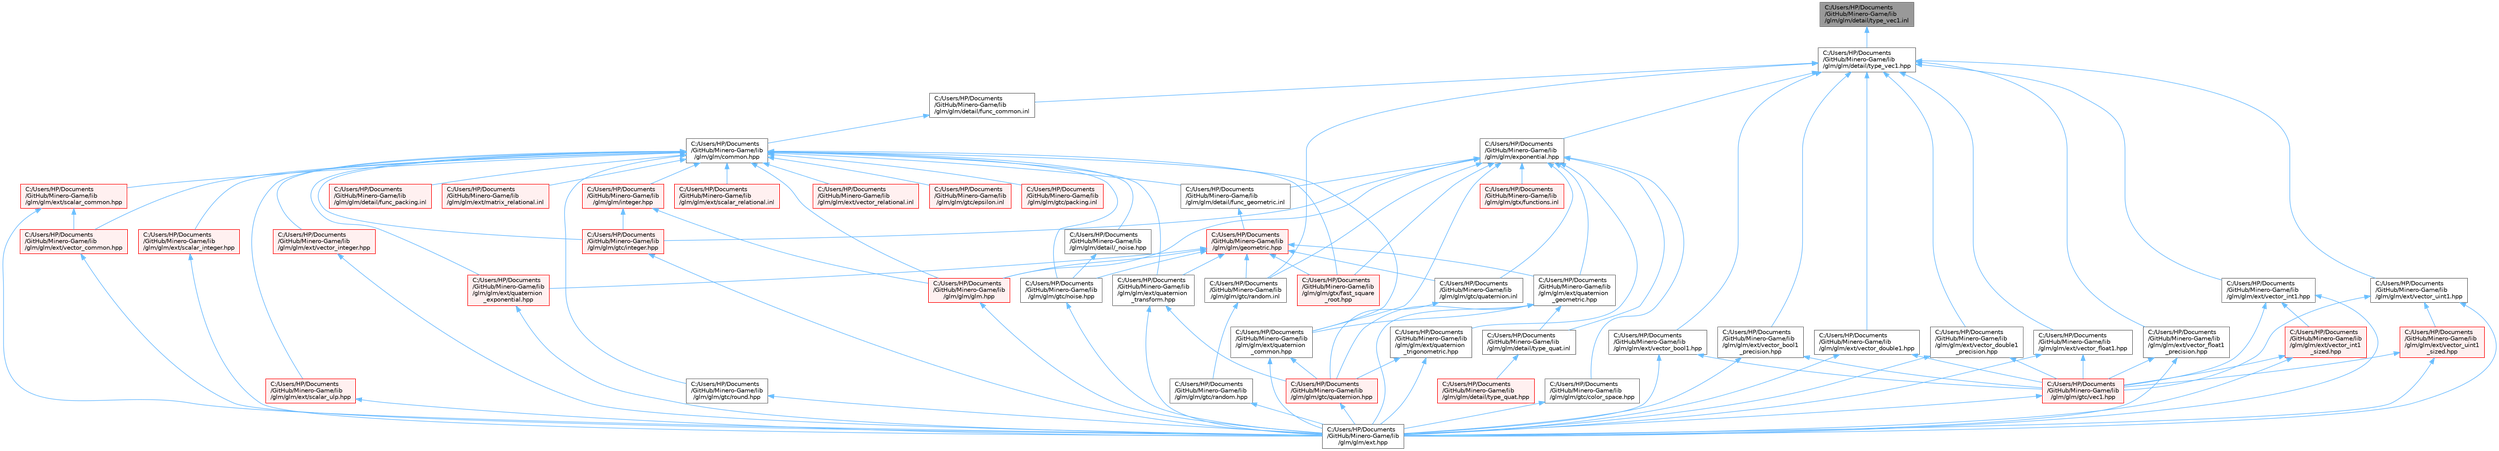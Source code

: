 digraph "C:/Users/HP/Documents/GitHub/Minero-Game/lib/glm/glm/detail/type_vec1.inl"
{
 // LATEX_PDF_SIZE
  bgcolor="transparent";
  edge [fontname=Helvetica,fontsize=10,labelfontname=Helvetica,labelfontsize=10];
  node [fontname=Helvetica,fontsize=10,shape=box,height=0.2,width=0.4];
  Node1 [id="Node000001",label="C:/Users/HP/Documents\l/GitHub/Minero-Game/lib\l/glm/glm/detail/type_vec1.inl",height=0.2,width=0.4,color="gray40", fillcolor="grey60", style="filled", fontcolor="black",tooltip=" "];
  Node1 -> Node2 [id="edge1_Node000001_Node000002",dir="back",color="steelblue1",style="solid",tooltip=" "];
  Node2 [id="Node000002",label="C:/Users/HP/Documents\l/GitHub/Minero-Game/lib\l/glm/glm/detail/type_vec1.hpp",height=0.2,width=0.4,color="grey40", fillcolor="white", style="filled",URL="$lib_2glm_2glm_2detail_2type__vec1_8hpp.html",tooltip=" "];
  Node2 -> Node3 [id="edge2_Node000002_Node000003",dir="back",color="steelblue1",style="solid",tooltip=" "];
  Node3 [id="Node000003",label="C:/Users/HP/Documents\l/GitHub/Minero-Game/lib\l/glm/glm/detail/func_common.inl",height=0.2,width=0.4,color="grey40", fillcolor="white", style="filled",URL="$lib_2glm_2glm_2detail_2func__common_8inl.html",tooltip=" "];
  Node3 -> Node4 [id="edge3_Node000003_Node000004",dir="back",color="steelblue1",style="solid",tooltip=" "];
  Node4 [id="Node000004",label="C:/Users/HP/Documents\l/GitHub/Minero-Game/lib\l/glm/glm/common.hpp",height=0.2,width=0.4,color="grey40", fillcolor="white", style="filled",URL="$lib_2glm_2glm_2common_8hpp.html",tooltip=" "];
  Node4 -> Node5 [id="edge4_Node000004_Node000005",dir="back",color="steelblue1",style="solid",tooltip=" "];
  Node5 [id="Node000005",label="C:/Users/HP/Documents\l/GitHub/Minero-Game/lib\l/glm/glm/detail/_noise.hpp",height=0.2,width=0.4,color="grey40", fillcolor="white", style="filled",URL="$lib_2glm_2glm_2detail_2__noise_8hpp.html",tooltip=" "];
  Node5 -> Node6 [id="edge5_Node000005_Node000006",dir="back",color="steelblue1",style="solid",tooltip=" "];
  Node6 [id="Node000006",label="C:/Users/HP/Documents\l/GitHub/Minero-Game/lib\l/glm/glm/gtc/noise.hpp",height=0.2,width=0.4,color="grey40", fillcolor="white", style="filled",URL="$lib_2glm_2glm_2gtc_2noise_8hpp.html",tooltip=" "];
  Node6 -> Node7 [id="edge6_Node000006_Node000007",dir="back",color="steelblue1",style="solid",tooltip=" "];
  Node7 [id="Node000007",label="C:/Users/HP/Documents\l/GitHub/Minero-Game/lib\l/glm/glm/ext.hpp",height=0.2,width=0.4,color="grey40", fillcolor="white", style="filled",URL="$lib_2glm_2glm_2ext_8hpp.html",tooltip=" "];
  Node4 -> Node8 [id="edge7_Node000004_Node000008",dir="back",color="steelblue1",style="solid",tooltip=" "];
  Node8 [id="Node000008",label="C:/Users/HP/Documents\l/GitHub/Minero-Game/lib\l/glm/glm/detail/func_geometric.inl",height=0.2,width=0.4,color="grey40", fillcolor="white", style="filled",URL="$lib_2glm_2glm_2detail_2func__geometric_8inl.html",tooltip=" "];
  Node8 -> Node9 [id="edge8_Node000008_Node000009",dir="back",color="steelblue1",style="solid",tooltip=" "];
  Node9 [id="Node000009",label="C:/Users/HP/Documents\l/GitHub/Minero-Game/lib\l/glm/glm/geometric.hpp",height=0.2,width=0.4,color="red", fillcolor="#FFF0F0", style="filled",URL="$lib_2glm_2glm_2geometric_8hpp.html",tooltip=" "];
  Node9 -> Node127 [id="edge9_Node000009_Node000127",dir="back",color="steelblue1",style="solid",tooltip=" "];
  Node127 [id="Node000127",label="C:/Users/HP/Documents\l/GitHub/Minero-Game/lib\l/glm/glm/ext/quaternion\l_exponential.hpp",height=0.2,width=0.4,color="red", fillcolor="#FFF0F0", style="filled",URL="$lib_2glm_2glm_2ext_2quaternion__exponential_8hpp.html",tooltip=" "];
  Node127 -> Node7 [id="edge10_Node000127_Node000007",dir="back",color="steelblue1",style="solid",tooltip=" "];
  Node9 -> Node128 [id="edge11_Node000009_Node000128",dir="back",color="steelblue1",style="solid",tooltip=" "];
  Node128 [id="Node000128",label="C:/Users/HP/Documents\l/GitHub/Minero-Game/lib\l/glm/glm/ext/quaternion\l_geometric.hpp",height=0.2,width=0.4,color="grey40", fillcolor="white", style="filled",URL="$lib_2glm_2glm_2ext_2quaternion__geometric_8hpp.html",tooltip=" "];
  Node128 -> Node129 [id="edge12_Node000128_Node000129",dir="back",color="steelblue1",style="solid",tooltip=" "];
  Node129 [id="Node000129",label="C:/Users/HP/Documents\l/GitHub/Minero-Game/lib\l/glm/glm/detail/type_quat.inl",height=0.2,width=0.4,color="grey40", fillcolor="white", style="filled",URL="$lib_2glm_2glm_2detail_2type__quat_8inl.html",tooltip=" "];
  Node129 -> Node91 [id="edge13_Node000129_Node000091",dir="back",color="steelblue1",style="solid",tooltip=" "];
  Node91 [id="Node000091",label="C:/Users/HP/Documents\l/GitHub/Minero-Game/lib\l/glm/glm/detail/type_quat.hpp",height=0.2,width=0.4,color="red", fillcolor="#FFF0F0", style="filled",URL="$lib_2glm_2glm_2detail_2type__quat_8hpp.html",tooltip=" "];
  Node128 -> Node7 [id="edge14_Node000128_Node000007",dir="back",color="steelblue1",style="solid",tooltip=" "];
  Node128 -> Node130 [id="edge15_Node000128_Node000130",dir="back",color="steelblue1",style="solid",tooltip=" "];
  Node130 [id="Node000130",label="C:/Users/HP/Documents\l/GitHub/Minero-Game/lib\l/glm/glm/ext/quaternion\l_common.hpp",height=0.2,width=0.4,color="grey40", fillcolor="white", style="filled",URL="$lib_2glm_2glm_2ext_2quaternion__common_8hpp.html",tooltip=" "];
  Node130 -> Node7 [id="edge16_Node000130_Node000007",dir="back",color="steelblue1",style="solid",tooltip=" "];
  Node130 -> Node93 [id="edge17_Node000130_Node000093",dir="back",color="steelblue1",style="solid",tooltip=" "];
  Node93 [id="Node000093",label="C:/Users/HP/Documents\l/GitHub/Minero-Game/lib\l/glm/glm/gtc/quaternion.hpp",height=0.2,width=0.4,color="red", fillcolor="#FFF0F0", style="filled",URL="$lib_2glm_2glm_2gtc_2quaternion_8hpp.html",tooltip=" "];
  Node93 -> Node7 [id="edge18_Node000093_Node000007",dir="back",color="steelblue1",style="solid",tooltip=" "];
  Node128 -> Node93 [id="edge19_Node000128_Node000093",dir="back",color="steelblue1",style="solid",tooltip=" "];
  Node9 -> Node131 [id="edge20_Node000009_Node000131",dir="back",color="steelblue1",style="solid",tooltip=" "];
  Node131 [id="Node000131",label="C:/Users/HP/Documents\l/GitHub/Minero-Game/lib\l/glm/glm/ext/quaternion\l_transform.hpp",height=0.2,width=0.4,color="grey40", fillcolor="white", style="filled",URL="$lib_2glm_2glm_2ext_2quaternion__transform_8hpp.html",tooltip=" "];
  Node131 -> Node7 [id="edge21_Node000131_Node000007",dir="back",color="steelblue1",style="solid",tooltip=" "];
  Node131 -> Node93 [id="edge22_Node000131_Node000093",dir="back",color="steelblue1",style="solid",tooltip=" "];
  Node9 -> Node20 [id="edge23_Node000009_Node000020",dir="back",color="steelblue1",style="solid",tooltip=" "];
  Node20 [id="Node000020",label="C:/Users/HP/Documents\l/GitHub/Minero-Game/lib\l/glm/glm/glm.hpp",height=0.2,width=0.4,color="red", fillcolor="#FFF0F0", style="filled",URL="$lib_2glm_2glm_2glm_8hpp.html",tooltip=" "];
  Node20 -> Node7 [id="edge24_Node000020_Node000007",dir="back",color="steelblue1",style="solid",tooltip=" "];
  Node9 -> Node6 [id="edge25_Node000009_Node000006",dir="back",color="steelblue1",style="solid",tooltip=" "];
  Node9 -> Node132 [id="edge26_Node000009_Node000132",dir="back",color="steelblue1",style="solid",tooltip=" "];
  Node132 [id="Node000132",label="C:/Users/HP/Documents\l/GitHub/Minero-Game/lib\l/glm/glm/gtc/quaternion.inl",height=0.2,width=0.4,color="grey40", fillcolor="white", style="filled",URL="$lib_2glm_2glm_2gtc_2quaternion_8inl.html",tooltip=" "];
  Node132 -> Node93 [id="edge27_Node000132_Node000093",dir="back",color="steelblue1",style="solid",tooltip=" "];
  Node9 -> Node133 [id="edge28_Node000009_Node000133",dir="back",color="steelblue1",style="solid",tooltip=" "];
  Node133 [id="Node000133",label="C:/Users/HP/Documents\l/GitHub/Minero-Game/lib\l/glm/glm/gtc/random.inl",height=0.2,width=0.4,color="grey40", fillcolor="white", style="filled",URL="$lib_2glm_2glm_2gtc_2random_8inl.html",tooltip=" "];
  Node133 -> Node134 [id="edge29_Node000133_Node000134",dir="back",color="steelblue1",style="solid",tooltip=" "];
  Node134 [id="Node000134",label="C:/Users/HP/Documents\l/GitHub/Minero-Game/lib\l/glm/glm/gtc/random.hpp",height=0.2,width=0.4,color="grey40", fillcolor="white", style="filled",URL="$lib_2glm_2glm_2gtc_2random_8hpp.html",tooltip=" "];
  Node134 -> Node7 [id="edge30_Node000134_Node000007",dir="back",color="steelblue1",style="solid",tooltip=" "];
  Node9 -> Node136 [id="edge31_Node000009_Node000136",dir="back",color="steelblue1",style="solid",tooltip=" "];
  Node136 [id="Node000136",label="C:/Users/HP/Documents\l/GitHub/Minero-Game/lib\l/glm/glm/gtx/fast_square\l_root.hpp",height=0.2,width=0.4,color="red", fillcolor="#FFF0F0", style="filled",URL="$lib_2glm_2glm_2gtx_2fast__square__root_8hpp.html",tooltip=" "];
  Node4 -> Node139 [id="edge32_Node000004_Node000139",dir="back",color="steelblue1",style="solid",tooltip=" "];
  Node139 [id="Node000139",label="C:/Users/HP/Documents\l/GitHub/Minero-Game/lib\l/glm/glm/detail/func_packing.inl",height=0.2,width=0.4,color="red", fillcolor="#FFF0F0", style="filled",URL="$lib_2glm_2glm_2detail_2func__packing_8inl.html",tooltip=" "];
  Node4 -> Node141 [id="edge33_Node000004_Node000141",dir="back",color="steelblue1",style="solid",tooltip=" "];
  Node141 [id="Node000141",label="C:/Users/HP/Documents\l/GitHub/Minero-Game/lib\l/glm/glm/ext/matrix_relational.inl",height=0.2,width=0.4,color="red", fillcolor="#FFF0F0", style="filled",URL="$lib_2glm_2glm_2ext_2matrix__relational_8inl.html",tooltip=" "];
  Node4 -> Node130 [id="edge34_Node000004_Node000130",dir="back",color="steelblue1",style="solid",tooltip=" "];
  Node4 -> Node127 [id="edge35_Node000004_Node000127",dir="back",color="steelblue1",style="solid",tooltip=" "];
  Node4 -> Node131 [id="edge36_Node000004_Node000131",dir="back",color="steelblue1",style="solid",tooltip=" "];
  Node4 -> Node143 [id="edge37_Node000004_Node000143",dir="back",color="steelblue1",style="solid",tooltip=" "];
  Node143 [id="Node000143",label="C:/Users/HP/Documents\l/GitHub/Minero-Game/lib\l/glm/glm/ext/scalar_common.hpp",height=0.2,width=0.4,color="red", fillcolor="#FFF0F0", style="filled",URL="$lib_2glm_2glm_2ext_2scalar__common_8hpp.html",tooltip=" "];
  Node143 -> Node7 [id="edge38_Node000143_Node000007",dir="back",color="steelblue1",style="solid",tooltip=" "];
  Node143 -> Node144 [id="edge39_Node000143_Node000144",dir="back",color="steelblue1",style="solid",tooltip=" "];
  Node144 [id="Node000144",label="C:/Users/HP/Documents\l/GitHub/Minero-Game/lib\l/glm/glm/ext/vector_common.hpp",height=0.2,width=0.4,color="red", fillcolor="#FFF0F0", style="filled",URL="$lib_2glm_2glm_2ext_2vector__common_8hpp.html",tooltip=" "];
  Node144 -> Node7 [id="edge40_Node000144_Node000007",dir="back",color="steelblue1",style="solid",tooltip=" "];
  Node4 -> Node145 [id="edge41_Node000004_Node000145",dir="back",color="steelblue1",style="solid",tooltip=" "];
  Node145 [id="Node000145",label="C:/Users/HP/Documents\l/GitHub/Minero-Game/lib\l/glm/glm/ext/scalar_integer.hpp",height=0.2,width=0.4,color="red", fillcolor="#FFF0F0", style="filled",URL="$lib_2glm_2glm_2ext_2scalar__integer_8hpp.html",tooltip=" "];
  Node145 -> Node7 [id="edge42_Node000145_Node000007",dir="back",color="steelblue1",style="solid",tooltip=" "];
  Node4 -> Node150 [id="edge43_Node000004_Node000150",dir="back",color="steelblue1",style="solid",tooltip=" "];
  Node150 [id="Node000150",label="C:/Users/HP/Documents\l/GitHub/Minero-Game/lib\l/glm/glm/ext/scalar_relational.inl",height=0.2,width=0.4,color="red", fillcolor="#FFF0F0", style="filled",URL="$lib_2glm_2glm_2ext_2scalar__relational_8inl.html",tooltip=" "];
  Node4 -> Node153 [id="edge44_Node000004_Node000153",dir="back",color="steelblue1",style="solid",tooltip=" "];
  Node153 [id="Node000153",label="C:/Users/HP/Documents\l/GitHub/Minero-Game/lib\l/glm/glm/ext/scalar_ulp.hpp",height=0.2,width=0.4,color="red", fillcolor="#FFF0F0", style="filled",URL="$lib_2glm_2glm_2ext_2scalar__ulp_8hpp.html",tooltip=" "];
  Node153 -> Node7 [id="edge45_Node000153_Node000007",dir="back",color="steelblue1",style="solid",tooltip=" "];
  Node4 -> Node144 [id="edge46_Node000004_Node000144",dir="back",color="steelblue1",style="solid",tooltip=" "];
  Node4 -> Node147 [id="edge47_Node000004_Node000147",dir="back",color="steelblue1",style="solid",tooltip=" "];
  Node147 [id="Node000147",label="C:/Users/HP/Documents\l/GitHub/Minero-Game/lib\l/glm/glm/ext/vector_integer.hpp",height=0.2,width=0.4,color="red", fillcolor="#FFF0F0", style="filled",URL="$lib_2glm_2glm_2ext_2vector__integer_8hpp.html",tooltip=" "];
  Node147 -> Node7 [id="edge48_Node000147_Node000007",dir="back",color="steelblue1",style="solid",tooltip=" "];
  Node4 -> Node157 [id="edge49_Node000004_Node000157",dir="back",color="steelblue1",style="solid",tooltip=" "];
  Node157 [id="Node000157",label="C:/Users/HP/Documents\l/GitHub/Minero-Game/lib\l/glm/glm/ext/vector_relational.inl",height=0.2,width=0.4,color="red", fillcolor="#FFF0F0", style="filled",URL="$lib_2glm_2glm_2ext_2vector__relational_8inl.html",tooltip=" "];
  Node4 -> Node20 [id="edge50_Node000004_Node000020",dir="back",color="steelblue1",style="solid",tooltip=" "];
  Node4 -> Node160 [id="edge51_Node000004_Node000160",dir="back",color="steelblue1",style="solid",tooltip=" "];
  Node160 [id="Node000160",label="C:/Users/HP/Documents\l/GitHub/Minero-Game/lib\l/glm/glm/gtc/epsilon.inl",height=0.2,width=0.4,color="red", fillcolor="#FFF0F0", style="filled",URL="$lib_2glm_2glm_2gtc_2epsilon_8inl.html",tooltip=" "];
  Node4 -> Node165 [id="edge52_Node000004_Node000165",dir="back",color="steelblue1",style="solid",tooltip=" "];
  Node165 [id="Node000165",label="C:/Users/HP/Documents\l/GitHub/Minero-Game/lib\l/glm/glm/gtc/integer.hpp",height=0.2,width=0.4,color="red", fillcolor="#FFF0F0", style="filled",URL="$lib_2glm_2glm_2gtc_2integer_8hpp.html",tooltip=" "];
  Node165 -> Node7 [id="edge53_Node000165_Node000007",dir="back",color="steelblue1",style="solid",tooltip=" "];
  Node4 -> Node6 [id="edge54_Node000004_Node000006",dir="back",color="steelblue1",style="solid",tooltip=" "];
  Node4 -> Node152 [id="edge55_Node000004_Node000152",dir="back",color="steelblue1",style="solid",tooltip=" "];
  Node152 [id="Node000152",label="C:/Users/HP/Documents\l/GitHub/Minero-Game/lib\l/glm/glm/gtc/packing.inl",height=0.2,width=0.4,color="red", fillcolor="#FFF0F0", style="filled",URL="$lib_2glm_2glm_2gtc_2packing_8inl.html",tooltip=" "];
  Node4 -> Node149 [id="edge56_Node000004_Node000149",dir="back",color="steelblue1",style="solid",tooltip=" "];
  Node149 [id="Node000149",label="C:/Users/HP/Documents\l/GitHub/Minero-Game/lib\l/glm/glm/gtc/round.hpp",height=0.2,width=0.4,color="grey40", fillcolor="white", style="filled",URL="$lib_2glm_2glm_2gtc_2round_8hpp.html",tooltip=" "];
  Node149 -> Node7 [id="edge57_Node000149_Node000007",dir="back",color="steelblue1",style="solid",tooltip=" "];
  Node4 -> Node136 [id="edge58_Node000004_Node000136",dir="back",color="steelblue1",style="solid",tooltip=" "];
  Node4 -> Node166 [id="edge59_Node000004_Node000166",dir="back",color="steelblue1",style="solid",tooltip=" "];
  Node166 [id="Node000166",label="C:/Users/HP/Documents\l/GitHub/Minero-Game/lib\l/glm/glm/integer.hpp",height=0.2,width=0.4,color="red", fillcolor="#FFF0F0", style="filled",URL="$lib_2glm_2glm_2integer_8hpp.html",tooltip=" "];
  Node166 -> Node20 [id="edge60_Node000166_Node000020",dir="back",color="steelblue1",style="solid",tooltip=" "];
  Node166 -> Node165 [id="edge61_Node000166_Node000165",dir="back",color="steelblue1",style="solid",tooltip=" "];
  Node2 -> Node168 [id="edge62_Node000002_Node000168",dir="back",color="steelblue1",style="solid",tooltip=" "];
  Node168 [id="Node000168",label="C:/Users/HP/Documents\l/GitHub/Minero-Game/lib\l/glm/glm/exponential.hpp",height=0.2,width=0.4,color="grey40", fillcolor="white", style="filled",URL="$lib_2glm_2glm_2exponential_8hpp.html",tooltip=" "];
  Node168 -> Node8 [id="edge63_Node000168_Node000008",dir="back",color="steelblue1",style="solid",tooltip=" "];
  Node168 -> Node129 [id="edge64_Node000168_Node000129",dir="back",color="steelblue1",style="solid",tooltip=" "];
  Node168 -> Node130 [id="edge65_Node000168_Node000130",dir="back",color="steelblue1",style="solid",tooltip=" "];
  Node168 -> Node128 [id="edge66_Node000168_Node000128",dir="back",color="steelblue1",style="solid",tooltip=" "];
  Node168 -> Node159 [id="edge67_Node000168_Node000159",dir="back",color="steelblue1",style="solid",tooltip=" "];
  Node159 [id="Node000159",label="C:/Users/HP/Documents\l/GitHub/Minero-Game/lib\l/glm/glm/ext/quaternion\l_trigonometric.hpp",height=0.2,width=0.4,color="grey40", fillcolor="white", style="filled",URL="$lib_2glm_2glm_2ext_2quaternion__trigonometric_8hpp.html",tooltip=" "];
  Node159 -> Node7 [id="edge68_Node000159_Node000007",dir="back",color="steelblue1",style="solid",tooltip=" "];
  Node159 -> Node93 [id="edge69_Node000159_Node000093",dir="back",color="steelblue1",style="solid",tooltip=" "];
  Node168 -> Node20 [id="edge70_Node000168_Node000020",dir="back",color="steelblue1",style="solid",tooltip=" "];
  Node168 -> Node169 [id="edge71_Node000168_Node000169",dir="back",color="steelblue1",style="solid",tooltip=" "];
  Node169 [id="Node000169",label="C:/Users/HP/Documents\l/GitHub/Minero-Game/lib\l/glm/glm/gtc/color_space.hpp",height=0.2,width=0.4,color="grey40", fillcolor="white", style="filled",URL="$lib_2glm_2glm_2gtc_2color__space_8hpp.html",tooltip=" "];
  Node169 -> Node7 [id="edge72_Node000169_Node000007",dir="back",color="steelblue1",style="solid",tooltip=" "];
  Node168 -> Node165 [id="edge73_Node000168_Node000165",dir="back",color="steelblue1",style="solid",tooltip=" "];
  Node168 -> Node132 [id="edge74_Node000168_Node000132",dir="back",color="steelblue1",style="solid",tooltip=" "];
  Node168 -> Node133 [id="edge75_Node000168_Node000133",dir="back",color="steelblue1",style="solid",tooltip=" "];
  Node168 -> Node136 [id="edge76_Node000168_Node000136",dir="back",color="steelblue1",style="solid",tooltip=" "];
  Node168 -> Node170 [id="edge77_Node000168_Node000170",dir="back",color="steelblue1",style="solid",tooltip=" "];
  Node170 [id="Node000170",label="C:/Users/HP/Documents\l/GitHub/Minero-Game/lib\l/glm/glm/gtx/functions.inl",height=0.2,width=0.4,color="red", fillcolor="#FFF0F0", style="filled",URL="$lib_2glm_2glm_2gtx_2functions_8inl.html",tooltip=" "];
  Node2 -> Node172 [id="edge78_Node000002_Node000172",dir="back",color="steelblue1",style="solid",tooltip=" "];
  Node172 [id="Node000172",label="C:/Users/HP/Documents\l/GitHub/Minero-Game/lib\l/glm/glm/ext/vector_bool1.hpp",height=0.2,width=0.4,color="grey40", fillcolor="white", style="filled",URL="$lib_2glm_2glm_2ext_2vector__bool1_8hpp.html",tooltip=" "];
  Node172 -> Node7 [id="edge79_Node000172_Node000007",dir="back",color="steelblue1",style="solid",tooltip=" "];
  Node172 -> Node173 [id="edge80_Node000172_Node000173",dir="back",color="steelblue1",style="solid",tooltip=" "];
  Node173 [id="Node000173",label="C:/Users/HP/Documents\l/GitHub/Minero-Game/lib\l/glm/glm/gtc/vec1.hpp",height=0.2,width=0.4,color="red", fillcolor="#FFF0F0", style="filled",URL="$lib_2glm_2glm_2gtc_2vec1_8hpp.html",tooltip=" "];
  Node173 -> Node7 [id="edge81_Node000173_Node000007",dir="back",color="steelblue1",style="solid",tooltip=" "];
  Node2 -> Node174 [id="edge82_Node000002_Node000174",dir="back",color="steelblue1",style="solid",tooltip=" "];
  Node174 [id="Node000174",label="C:/Users/HP/Documents\l/GitHub/Minero-Game/lib\l/glm/glm/ext/vector_bool1\l_precision.hpp",height=0.2,width=0.4,color="grey40", fillcolor="white", style="filled",URL="$lib_2glm_2glm_2ext_2vector__bool1__precision_8hpp.html",tooltip=" "];
  Node174 -> Node7 [id="edge83_Node000174_Node000007",dir="back",color="steelblue1",style="solid",tooltip=" "];
  Node174 -> Node173 [id="edge84_Node000174_Node000173",dir="back",color="steelblue1",style="solid",tooltip=" "];
  Node2 -> Node175 [id="edge85_Node000002_Node000175",dir="back",color="steelblue1",style="solid",tooltip=" "];
  Node175 [id="Node000175",label="C:/Users/HP/Documents\l/GitHub/Minero-Game/lib\l/glm/glm/ext/vector_double1.hpp",height=0.2,width=0.4,color="grey40", fillcolor="white", style="filled",URL="$lib_2glm_2glm_2ext_2vector__double1_8hpp.html",tooltip=" "];
  Node175 -> Node7 [id="edge86_Node000175_Node000007",dir="back",color="steelblue1",style="solid",tooltip=" "];
  Node175 -> Node173 [id="edge87_Node000175_Node000173",dir="back",color="steelblue1",style="solid",tooltip=" "];
  Node2 -> Node176 [id="edge88_Node000002_Node000176",dir="back",color="steelblue1",style="solid",tooltip=" "];
  Node176 [id="Node000176",label="C:/Users/HP/Documents\l/GitHub/Minero-Game/lib\l/glm/glm/ext/vector_double1\l_precision.hpp",height=0.2,width=0.4,color="grey40", fillcolor="white", style="filled",URL="$lib_2glm_2glm_2ext_2vector__double1__precision_8hpp.html",tooltip=" "];
  Node176 -> Node7 [id="edge89_Node000176_Node000007",dir="back",color="steelblue1",style="solid",tooltip=" "];
  Node176 -> Node173 [id="edge90_Node000176_Node000173",dir="back",color="steelblue1",style="solid",tooltip=" "];
  Node2 -> Node177 [id="edge91_Node000002_Node000177",dir="back",color="steelblue1",style="solid",tooltip=" "];
  Node177 [id="Node000177",label="C:/Users/HP/Documents\l/GitHub/Minero-Game/lib\l/glm/glm/ext/vector_float1.hpp",height=0.2,width=0.4,color="grey40", fillcolor="white", style="filled",URL="$lib_2glm_2glm_2ext_2vector__float1_8hpp.html",tooltip=" "];
  Node177 -> Node7 [id="edge92_Node000177_Node000007",dir="back",color="steelblue1",style="solid",tooltip=" "];
  Node177 -> Node173 [id="edge93_Node000177_Node000173",dir="back",color="steelblue1",style="solid",tooltip=" "];
  Node2 -> Node178 [id="edge94_Node000002_Node000178",dir="back",color="steelblue1",style="solid",tooltip=" "];
  Node178 [id="Node000178",label="C:/Users/HP/Documents\l/GitHub/Minero-Game/lib\l/glm/glm/ext/vector_float1\l_precision.hpp",height=0.2,width=0.4,color="grey40", fillcolor="white", style="filled",URL="$lib_2glm_2glm_2ext_2vector__float1__precision_8hpp.html",tooltip=" "];
  Node178 -> Node7 [id="edge95_Node000178_Node000007",dir="back",color="steelblue1",style="solid",tooltip=" "];
  Node178 -> Node173 [id="edge96_Node000178_Node000173",dir="back",color="steelblue1",style="solid",tooltip=" "];
  Node2 -> Node179 [id="edge97_Node000002_Node000179",dir="back",color="steelblue1",style="solid",tooltip=" "];
  Node179 [id="Node000179",label="C:/Users/HP/Documents\l/GitHub/Minero-Game/lib\l/glm/glm/ext/vector_int1.hpp",height=0.2,width=0.4,color="grey40", fillcolor="white", style="filled",URL="$lib_2glm_2glm_2ext_2vector__int1_8hpp.html",tooltip=" "];
  Node179 -> Node7 [id="edge98_Node000179_Node000007",dir="back",color="steelblue1",style="solid",tooltip=" "];
  Node179 -> Node180 [id="edge99_Node000179_Node000180",dir="back",color="steelblue1",style="solid",tooltip=" "];
  Node180 [id="Node000180",label="C:/Users/HP/Documents\l/GitHub/Minero-Game/lib\l/glm/glm/ext/vector_int1\l_sized.hpp",height=0.2,width=0.4,color="red", fillcolor="#FFF0F0", style="filled",URL="$lib_2glm_2glm_2ext_2vector__int1__sized_8hpp.html",tooltip=" "];
  Node180 -> Node7 [id="edge100_Node000180_Node000007",dir="back",color="steelblue1",style="solid",tooltip=" "];
  Node180 -> Node173 [id="edge101_Node000180_Node000173",dir="back",color="steelblue1",style="solid",tooltip=" "];
  Node179 -> Node173 [id="edge102_Node000179_Node000173",dir="back",color="steelblue1",style="solid",tooltip=" "];
  Node2 -> Node181 [id="edge103_Node000002_Node000181",dir="back",color="steelblue1",style="solid",tooltip=" "];
  Node181 [id="Node000181",label="C:/Users/HP/Documents\l/GitHub/Minero-Game/lib\l/glm/glm/ext/vector_uint1.hpp",height=0.2,width=0.4,color="grey40", fillcolor="white", style="filled",URL="$lib_2glm_2glm_2ext_2vector__uint1_8hpp.html",tooltip=" "];
  Node181 -> Node7 [id="edge104_Node000181_Node000007",dir="back",color="steelblue1",style="solid",tooltip=" "];
  Node181 -> Node182 [id="edge105_Node000181_Node000182",dir="back",color="steelblue1",style="solid",tooltip=" "];
  Node182 [id="Node000182",label="C:/Users/HP/Documents\l/GitHub/Minero-Game/lib\l/glm/glm/ext/vector_uint1\l_sized.hpp",height=0.2,width=0.4,color="red", fillcolor="#FFF0F0", style="filled",URL="$lib_2glm_2glm_2ext_2vector__uint1__sized_8hpp.html",tooltip=" "];
  Node182 -> Node7 [id="edge106_Node000182_Node000007",dir="back",color="steelblue1",style="solid",tooltip=" "];
  Node182 -> Node173 [id="edge107_Node000182_Node000173",dir="back",color="steelblue1",style="solid",tooltip=" "];
  Node181 -> Node173 [id="edge108_Node000181_Node000173",dir="back",color="steelblue1",style="solid",tooltip=" "];
  Node2 -> Node133 [id="edge109_Node000002_Node000133",dir="back",color="steelblue1",style="solid",tooltip=" "];
}
